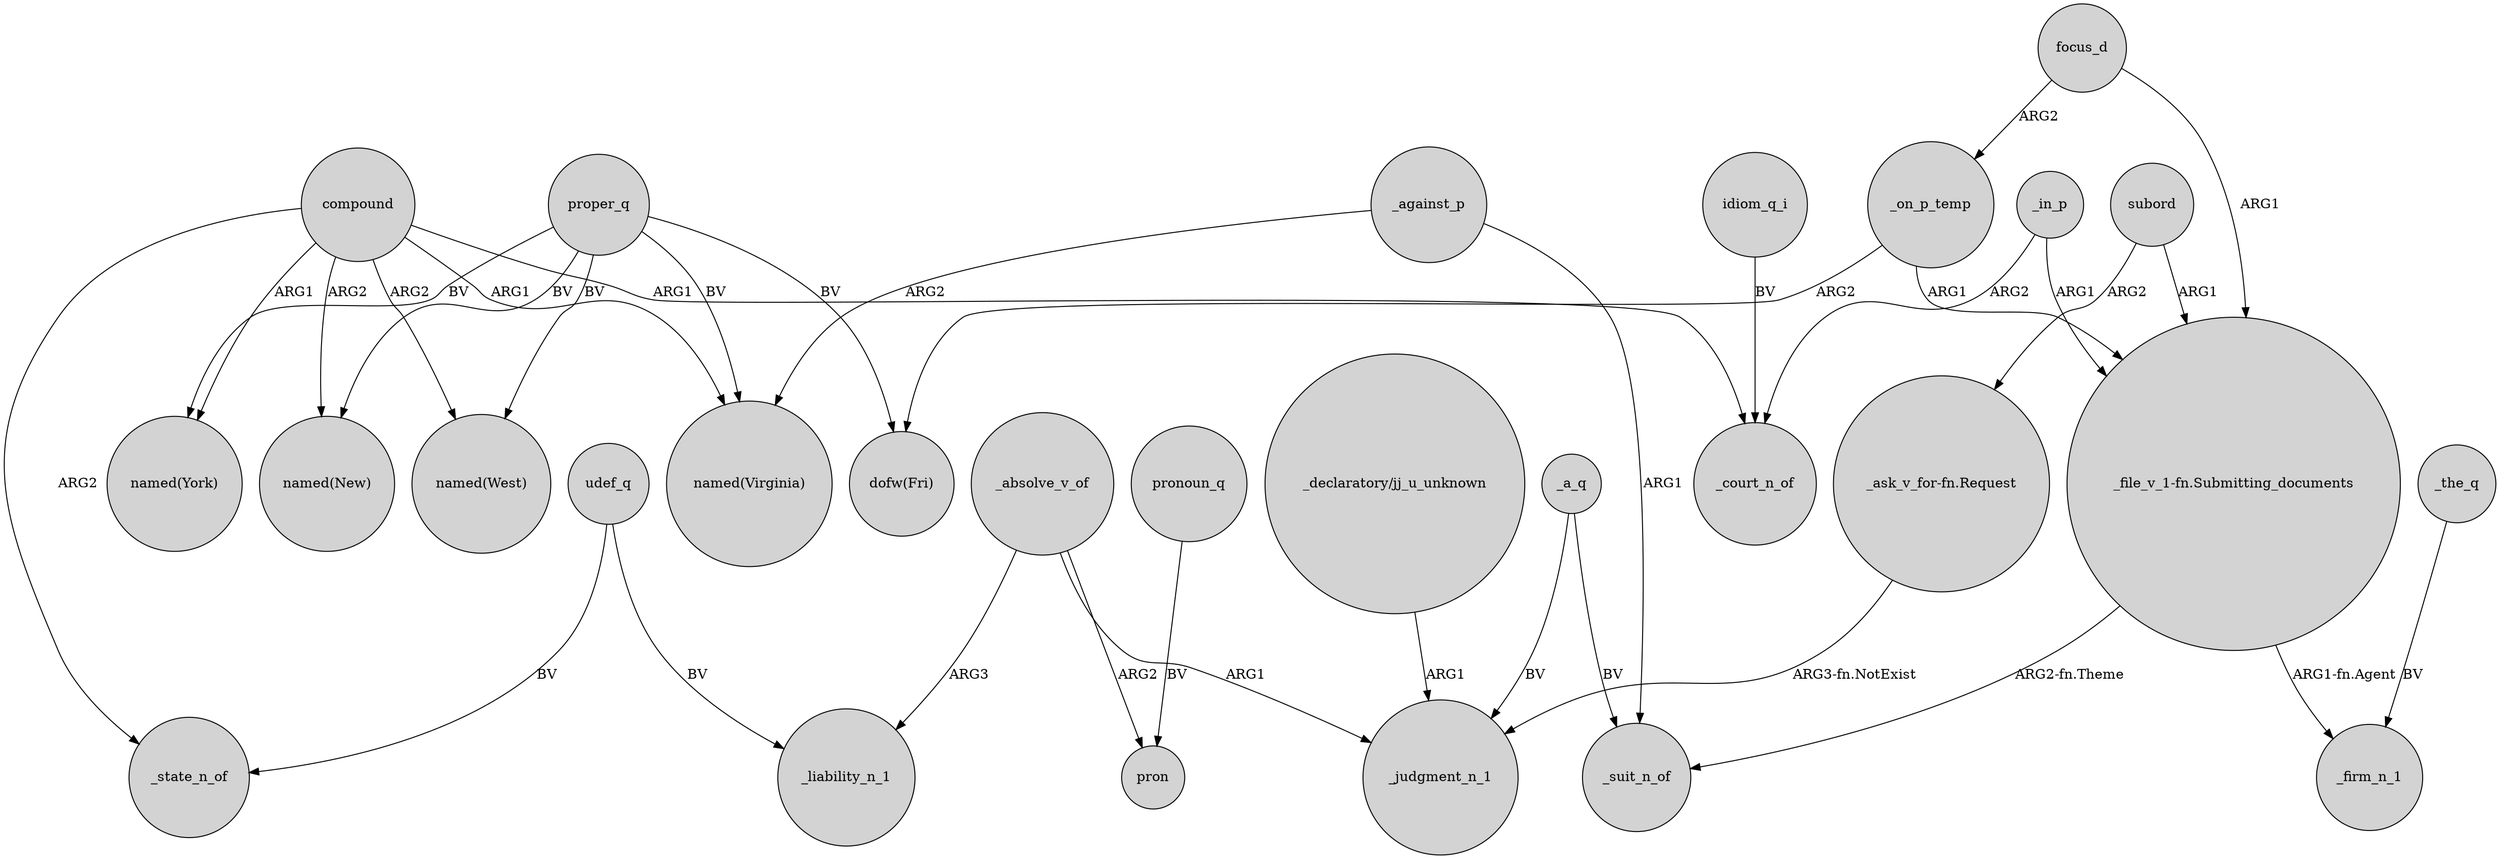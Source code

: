 digraph {
	node [shape=circle style=filled]
	proper_q -> "dofw(Fri)" [label=BV]
	compound -> "named(West)" [label=ARG2]
	udef_q -> _liability_n_1 [label=BV]
	compound -> "named(New)" [label=ARG2]
	subord -> "_file_v_1-fn.Submitting_documents" [label=ARG1]
	"_ask_v_for-fn.Request" -> _judgment_n_1 [label="ARG3-fn.NotExist"]
	proper_q -> "named(New)" [label=BV]
	compound -> "named(Virginia)" [label=ARG1]
	_absolve_v_of -> _liability_n_1 [label=ARG3]
	proper_q -> "named(Virginia)" [label=BV]
	udef_q -> _state_n_of [label=BV]
	compound -> _state_n_of [label=ARG2]
	_absolve_v_of -> _judgment_n_1 [label=ARG1]
	proper_q -> "named(West)" [label=BV]
	"_file_v_1-fn.Submitting_documents" -> _suit_n_of [label="ARG2-fn.Theme"]
	focus_d -> _on_p_temp [label=ARG2]
	_a_q -> _judgment_n_1 [label=BV]
	idiom_q_i -> _court_n_of [label=BV]
	_in_p -> "_file_v_1-fn.Submitting_documents" [label=ARG1]
	pronoun_q -> pron [label=BV]
	_in_p -> _court_n_of [label=ARG2]
	compound -> "named(York)" [label=ARG1]
	_on_p_temp -> "dofw(Fri)" [label=ARG2]
	"_file_v_1-fn.Submitting_documents" -> _firm_n_1 [label="ARG1-fn.Agent"]
	_against_p -> "named(Virginia)" [label=ARG2]
	_the_q -> _firm_n_1 [label=BV]
	_a_q -> _suit_n_of [label=BV]
	_on_p_temp -> "_file_v_1-fn.Submitting_documents" [label=ARG1]
	_against_p -> _suit_n_of [label=ARG1]
	"_declaratory/jj_u_unknown" -> _judgment_n_1 [label=ARG1]
	focus_d -> "_file_v_1-fn.Submitting_documents" [label=ARG1]
	proper_q -> "named(York)" [label=BV]
	_absolve_v_of -> pron [label=ARG2]
	subord -> "_ask_v_for-fn.Request" [label=ARG2]
	compound -> _court_n_of [label=ARG1]
}
